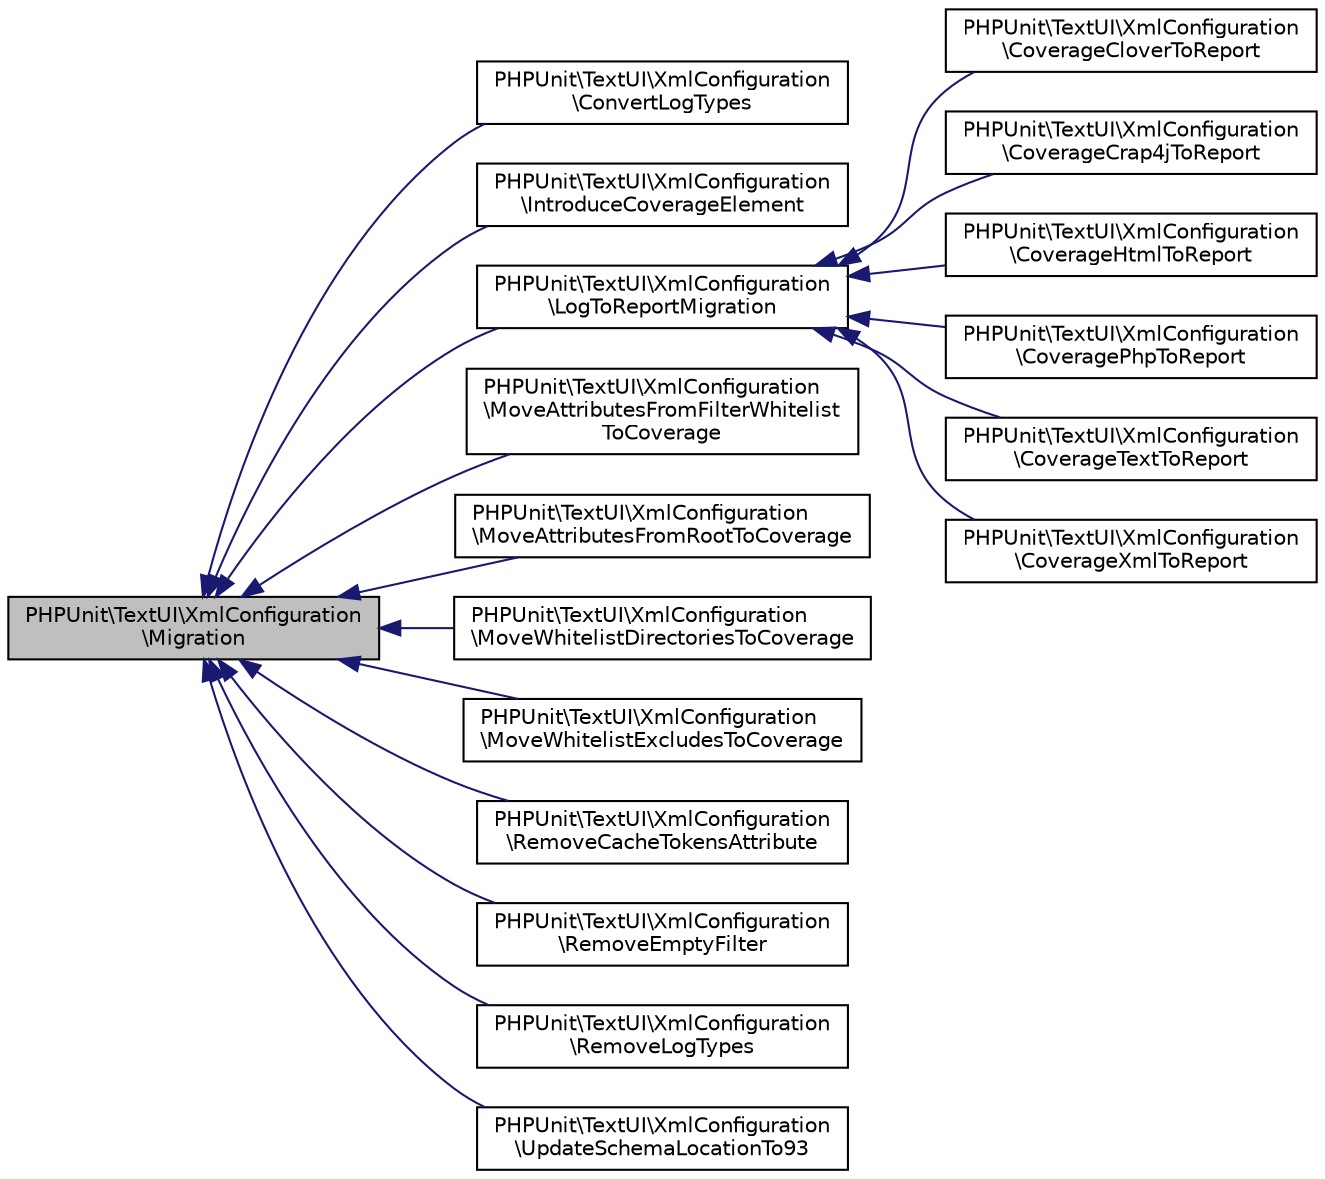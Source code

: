 digraph "PHPUnit\TextUI\XmlConfiguration\Migration"
{
  edge [fontname="Helvetica",fontsize="10",labelfontname="Helvetica",labelfontsize="10"];
  node [fontname="Helvetica",fontsize="10",shape=record];
  rankdir="LR";
  Node0 [label="PHPUnit\\TextUI\\XmlConfiguration\l\\Migration",height=0.2,width=0.4,color="black", fillcolor="grey75", style="filled", fontcolor="black"];
  Node0 -> Node1 [dir="back",color="midnightblue",fontsize="10",style="solid",fontname="Helvetica"];
  Node1 [label="PHPUnit\\TextUI\\XmlConfiguration\l\\ConvertLogTypes",height=0.2,width=0.4,color="black", fillcolor="white", style="filled",URL="$classPHPUnit_1_1TextUI_1_1XmlConfiguration_1_1ConvertLogTypes.html"];
  Node0 -> Node2 [dir="back",color="midnightblue",fontsize="10",style="solid",fontname="Helvetica"];
  Node2 [label="PHPUnit\\TextUI\\XmlConfiguration\l\\IntroduceCoverageElement",height=0.2,width=0.4,color="black", fillcolor="white", style="filled",URL="$classPHPUnit_1_1TextUI_1_1XmlConfiguration_1_1IntroduceCoverageElement.html"];
  Node0 -> Node3 [dir="back",color="midnightblue",fontsize="10",style="solid",fontname="Helvetica"];
  Node3 [label="PHPUnit\\TextUI\\XmlConfiguration\l\\LogToReportMigration",height=0.2,width=0.4,color="black", fillcolor="white", style="filled",URL="$classPHPUnit_1_1TextUI_1_1XmlConfiguration_1_1LogToReportMigration.html"];
  Node3 -> Node4 [dir="back",color="midnightblue",fontsize="10",style="solid",fontname="Helvetica"];
  Node4 [label="PHPUnit\\TextUI\\XmlConfiguration\l\\CoverageCloverToReport",height=0.2,width=0.4,color="black", fillcolor="white", style="filled",URL="$classPHPUnit_1_1TextUI_1_1XmlConfiguration_1_1CoverageCloverToReport.html"];
  Node3 -> Node5 [dir="back",color="midnightblue",fontsize="10",style="solid",fontname="Helvetica"];
  Node5 [label="PHPUnit\\TextUI\\XmlConfiguration\l\\CoverageCrap4jToReport",height=0.2,width=0.4,color="black", fillcolor="white", style="filled",URL="$classPHPUnit_1_1TextUI_1_1XmlConfiguration_1_1CoverageCrap4jToReport.html"];
  Node3 -> Node6 [dir="back",color="midnightblue",fontsize="10",style="solid",fontname="Helvetica"];
  Node6 [label="PHPUnit\\TextUI\\XmlConfiguration\l\\CoverageHtmlToReport",height=0.2,width=0.4,color="black", fillcolor="white", style="filled",URL="$classPHPUnit_1_1TextUI_1_1XmlConfiguration_1_1CoverageHtmlToReport.html"];
  Node3 -> Node7 [dir="back",color="midnightblue",fontsize="10",style="solid",fontname="Helvetica"];
  Node7 [label="PHPUnit\\TextUI\\XmlConfiguration\l\\CoveragePhpToReport",height=0.2,width=0.4,color="black", fillcolor="white", style="filled",URL="$classPHPUnit_1_1TextUI_1_1XmlConfiguration_1_1CoveragePhpToReport.html"];
  Node3 -> Node8 [dir="back",color="midnightblue",fontsize="10",style="solid",fontname="Helvetica"];
  Node8 [label="PHPUnit\\TextUI\\XmlConfiguration\l\\CoverageTextToReport",height=0.2,width=0.4,color="black", fillcolor="white", style="filled",URL="$classPHPUnit_1_1TextUI_1_1XmlConfiguration_1_1CoverageTextToReport.html"];
  Node3 -> Node9 [dir="back",color="midnightblue",fontsize="10",style="solid",fontname="Helvetica"];
  Node9 [label="PHPUnit\\TextUI\\XmlConfiguration\l\\CoverageXmlToReport",height=0.2,width=0.4,color="black", fillcolor="white", style="filled",URL="$classPHPUnit_1_1TextUI_1_1XmlConfiguration_1_1CoverageXmlToReport.html"];
  Node0 -> Node10 [dir="back",color="midnightblue",fontsize="10",style="solid",fontname="Helvetica"];
  Node10 [label="PHPUnit\\TextUI\\XmlConfiguration\l\\MoveAttributesFromFilterWhitelist\lToCoverage",height=0.2,width=0.4,color="black", fillcolor="white", style="filled",URL="$classPHPUnit_1_1TextUI_1_1XmlConfiguration_1_1MoveAttributesFromFilterWhitelistToCoverage.html"];
  Node0 -> Node11 [dir="back",color="midnightblue",fontsize="10",style="solid",fontname="Helvetica"];
  Node11 [label="PHPUnit\\TextUI\\XmlConfiguration\l\\MoveAttributesFromRootToCoverage",height=0.2,width=0.4,color="black", fillcolor="white", style="filled",URL="$classPHPUnit_1_1TextUI_1_1XmlConfiguration_1_1MoveAttributesFromRootToCoverage.html"];
  Node0 -> Node12 [dir="back",color="midnightblue",fontsize="10",style="solid",fontname="Helvetica"];
  Node12 [label="PHPUnit\\TextUI\\XmlConfiguration\l\\MoveWhitelistDirectoriesToCoverage",height=0.2,width=0.4,color="black", fillcolor="white", style="filled",URL="$classPHPUnit_1_1TextUI_1_1XmlConfiguration_1_1MoveWhitelistDirectoriesToCoverage.html"];
  Node0 -> Node13 [dir="back",color="midnightblue",fontsize="10",style="solid",fontname="Helvetica"];
  Node13 [label="PHPUnit\\TextUI\\XmlConfiguration\l\\MoveWhitelistExcludesToCoverage",height=0.2,width=0.4,color="black", fillcolor="white", style="filled",URL="$classPHPUnit_1_1TextUI_1_1XmlConfiguration_1_1MoveWhitelistExcludesToCoverage.html"];
  Node0 -> Node14 [dir="back",color="midnightblue",fontsize="10",style="solid",fontname="Helvetica"];
  Node14 [label="PHPUnit\\TextUI\\XmlConfiguration\l\\RemoveCacheTokensAttribute",height=0.2,width=0.4,color="black", fillcolor="white", style="filled",URL="$classPHPUnit_1_1TextUI_1_1XmlConfiguration_1_1RemoveCacheTokensAttribute.html"];
  Node0 -> Node15 [dir="back",color="midnightblue",fontsize="10",style="solid",fontname="Helvetica"];
  Node15 [label="PHPUnit\\TextUI\\XmlConfiguration\l\\RemoveEmptyFilter",height=0.2,width=0.4,color="black", fillcolor="white", style="filled",URL="$classPHPUnit_1_1TextUI_1_1XmlConfiguration_1_1RemoveEmptyFilter.html"];
  Node0 -> Node16 [dir="back",color="midnightblue",fontsize="10",style="solid",fontname="Helvetica"];
  Node16 [label="PHPUnit\\TextUI\\XmlConfiguration\l\\RemoveLogTypes",height=0.2,width=0.4,color="black", fillcolor="white", style="filled",URL="$classPHPUnit_1_1TextUI_1_1XmlConfiguration_1_1RemoveLogTypes.html"];
  Node0 -> Node17 [dir="back",color="midnightblue",fontsize="10",style="solid",fontname="Helvetica"];
  Node17 [label="PHPUnit\\TextUI\\XmlConfiguration\l\\UpdateSchemaLocationTo93",height=0.2,width=0.4,color="black", fillcolor="white", style="filled",URL="$classPHPUnit_1_1TextUI_1_1XmlConfiguration_1_1UpdateSchemaLocationTo93.html"];
}

